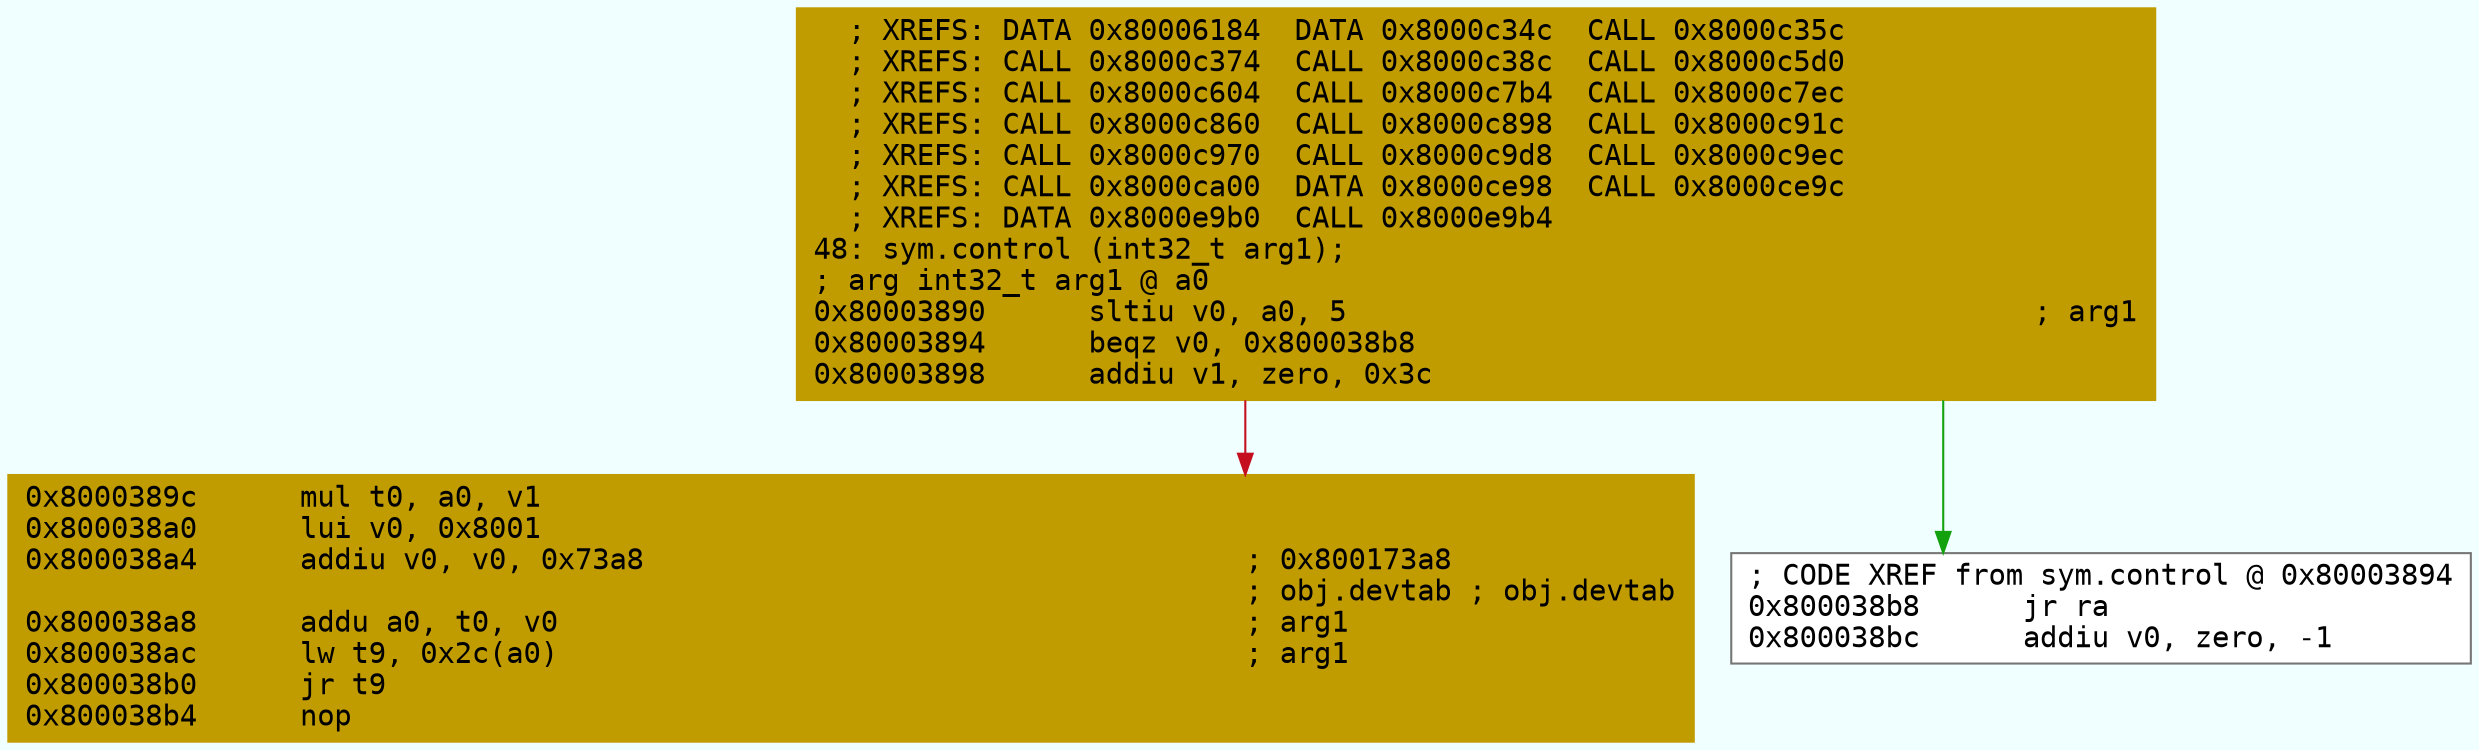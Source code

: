 digraph code {
	graph [bgcolor=azure fontsize=8 fontname="Courier" splines="ortho"];
	node [fillcolor=gray style=filled shape=box];
	edge [arrowhead="normal"];
	"0x80003890" [URL="sym.control/0x80003890", fillcolor="#c19c00",color="#c19c00", fontname="Courier",label="  ; XREFS: DATA 0x80006184  DATA 0x8000c34c  CALL 0x8000c35c  \l  ; XREFS: CALL 0x8000c374  CALL 0x8000c38c  CALL 0x8000c5d0  \l  ; XREFS: CALL 0x8000c604  CALL 0x8000c7b4  CALL 0x8000c7ec  \l  ; XREFS: CALL 0x8000c860  CALL 0x8000c898  CALL 0x8000c91c  \l  ; XREFS: CALL 0x8000c970  CALL 0x8000c9d8  CALL 0x8000c9ec  \l  ; XREFS: CALL 0x8000ca00  DATA 0x8000ce98  CALL 0x8000ce9c  \l  ; XREFS: DATA 0x8000e9b0  CALL 0x8000e9b4  \l48: sym.control (int32_t arg1);\l; arg int32_t arg1 @ a0\l0x80003890      sltiu v0, a0, 5                                        ; arg1\l0x80003894      beqz v0, 0x800038b8\l0x80003898      addiu v1, zero, 0x3c\l"]
	"0x8000389c" [URL="sym.control/0x8000389c", fillcolor="#c19c00",color="#c19c00", fontname="Courier",label="0x8000389c      mul t0, a0, v1\l0x800038a0      lui v0, 0x8001\l0x800038a4      addiu v0, v0, 0x73a8                                   ; 0x800173a8\l                                                                       ; obj.devtab ; obj.devtab\l0x800038a8      addu a0, t0, v0                                        ; arg1\l0x800038ac      lw t9, 0x2c(a0)                                        ; arg1\l0x800038b0      jr t9\l0x800038b4      nop\l"]
	"0x800038b8" [URL="sym.control/0x800038b8", fillcolor="white",color="#767676", fontname="Courier",label="; CODE XREF from sym.control @ 0x80003894\l0x800038b8      jr ra\l0x800038bc      addiu v0, zero, -1\l"]
        "0x80003890" -> "0x800038b8" [color="#13a10e"];
        "0x80003890" -> "0x8000389c" [color="#c50f1f"];
}
